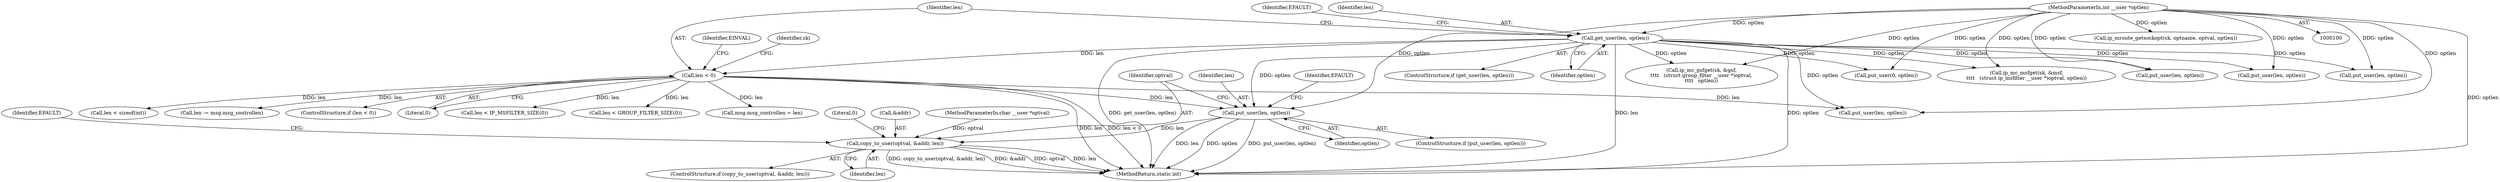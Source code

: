 digraph "0_linux_f6d8bd051c391c1c0458a30b2a7abcd939329259_25@pointer" {
"1000396" [label="(Call,put_user(len, optlen))"];
"1000138" [label="(Call,len < 0)"];
"1000131" [label="(Call,get_user(len, optlen))"];
"1000105" [label="(MethodParameterIn,int __user *optlen)"];
"1000403" [label="(Call,copy_to_user(optval, &addr, len))"];
"1000139" [label="(Identifier,len)"];
"1000637" [label="(Call,len < sizeof(int))"];
"1000597" [label="(Call,len -= msg.msg_controllen)"];
"1000401" [label="(Identifier,EFAULT)"];
"1000681" [label="(Call,put_user(len, optlen))"];
"1000143" [label="(Identifier,EINVAL)"];
"1000137" [label="(ControlStructure,if (len < 0))"];
"1000398" [label="(Identifier,optlen)"];
"1000130" [label="(ControlStructure,if (get_user(len, optlen)))"];
"1000603" [label="(Call,put_user(len, optlen))"];
"1000104" [label="(MethodParameterIn,char __user *optval)"];
"1000140" [label="(Literal,0)"];
"1000485" [label="(Call,ip_mc_gsfget(sk, &gsf,\n\t\t\t\t   (struct group_filter __user *)optval,\n\t\t\t\t   optlen))"];
"1000698" [label="(MethodReturn,static int)"];
"1000189" [label="(Call,put_user(0, optlen))"];
"1000443" [label="(Call,ip_mc_msfget(sk, &msf,\n\t\t\t\t   (struct ip_msfilter __user *)optval, optlen))"];
"1000418" [label="(Call,len < IP_MSFILTER_SIZE(0))"];
"1000136" [label="(Identifier,EFAULT)"];
"1000138" [label="(Call,len < 0)"];
"1000404" [label="(Identifier,optval)"];
"1000460" [label="(Call,len < GROUP_FILTER_SIZE(0))"];
"1000396" [label="(Call,put_user(len, optlen))"];
"1000133" [label="(Identifier,optlen)"];
"1000402" [label="(ControlStructure,if (copy_to_user(optval, &addr, len)))"];
"1000410" [label="(Identifier,EFAULT)"];
"1000131" [label="(Call,get_user(len, optlen))"];
"1000125" [label="(Call,ip_mroute_getsockopt(sk, optname, optval, optlen))"];
"1000397" [label="(Identifier,len)"];
"1000407" [label="(Identifier,len)"];
"1000195" [label="(Call,put_user(len, optlen))"];
"1000132" [label="(Identifier,len)"];
"1000412" [label="(Literal,0)"];
"1000145" [label="(Identifier,sk)"];
"1000105" [label="(MethodParameterIn,int __user *optlen)"];
"1000663" [label="(Call,put_user(len, optlen))"];
"1000395" [label="(ControlStructure,if (put_user(len, optlen)))"];
"1000405" [label="(Call,&addr)"];
"1000403" [label="(Call,copy_to_user(optval, &addr, len))"];
"1000523" [label="(Call,msg.msg_controllen = len)"];
"1000396" -> "1000395"  [label="AST: "];
"1000396" -> "1000398"  [label="CFG: "];
"1000397" -> "1000396"  [label="AST: "];
"1000398" -> "1000396"  [label="AST: "];
"1000401" -> "1000396"  [label="CFG: "];
"1000404" -> "1000396"  [label="CFG: "];
"1000396" -> "1000698"  [label="DDG: put_user(len, optlen)"];
"1000396" -> "1000698"  [label="DDG: len"];
"1000396" -> "1000698"  [label="DDG: optlen"];
"1000138" -> "1000396"  [label="DDG: len"];
"1000131" -> "1000396"  [label="DDG: optlen"];
"1000105" -> "1000396"  [label="DDG: optlen"];
"1000396" -> "1000403"  [label="DDG: len"];
"1000138" -> "1000137"  [label="AST: "];
"1000138" -> "1000140"  [label="CFG: "];
"1000139" -> "1000138"  [label="AST: "];
"1000140" -> "1000138"  [label="AST: "];
"1000143" -> "1000138"  [label="CFG: "];
"1000145" -> "1000138"  [label="CFG: "];
"1000138" -> "1000698"  [label="DDG: len"];
"1000138" -> "1000698"  [label="DDG: len < 0"];
"1000131" -> "1000138"  [label="DDG: len"];
"1000138" -> "1000195"  [label="DDG: len"];
"1000138" -> "1000418"  [label="DDG: len"];
"1000138" -> "1000460"  [label="DDG: len"];
"1000138" -> "1000523"  [label="DDG: len"];
"1000138" -> "1000597"  [label="DDG: len"];
"1000138" -> "1000637"  [label="DDG: len"];
"1000131" -> "1000130"  [label="AST: "];
"1000131" -> "1000133"  [label="CFG: "];
"1000132" -> "1000131"  [label="AST: "];
"1000133" -> "1000131"  [label="AST: "];
"1000136" -> "1000131"  [label="CFG: "];
"1000139" -> "1000131"  [label="CFG: "];
"1000131" -> "1000698"  [label="DDG: len"];
"1000131" -> "1000698"  [label="DDG: optlen"];
"1000131" -> "1000698"  [label="DDG: get_user(len, optlen)"];
"1000105" -> "1000131"  [label="DDG: optlen"];
"1000131" -> "1000189"  [label="DDG: optlen"];
"1000131" -> "1000195"  [label="DDG: optlen"];
"1000131" -> "1000443"  [label="DDG: optlen"];
"1000131" -> "1000485"  [label="DDG: optlen"];
"1000131" -> "1000603"  [label="DDG: optlen"];
"1000131" -> "1000663"  [label="DDG: optlen"];
"1000131" -> "1000681"  [label="DDG: optlen"];
"1000105" -> "1000100"  [label="AST: "];
"1000105" -> "1000698"  [label="DDG: optlen"];
"1000105" -> "1000125"  [label="DDG: optlen"];
"1000105" -> "1000189"  [label="DDG: optlen"];
"1000105" -> "1000195"  [label="DDG: optlen"];
"1000105" -> "1000443"  [label="DDG: optlen"];
"1000105" -> "1000485"  [label="DDG: optlen"];
"1000105" -> "1000603"  [label="DDG: optlen"];
"1000105" -> "1000663"  [label="DDG: optlen"];
"1000105" -> "1000681"  [label="DDG: optlen"];
"1000403" -> "1000402"  [label="AST: "];
"1000403" -> "1000407"  [label="CFG: "];
"1000404" -> "1000403"  [label="AST: "];
"1000405" -> "1000403"  [label="AST: "];
"1000407" -> "1000403"  [label="AST: "];
"1000410" -> "1000403"  [label="CFG: "];
"1000412" -> "1000403"  [label="CFG: "];
"1000403" -> "1000698"  [label="DDG: &addr"];
"1000403" -> "1000698"  [label="DDG: optval"];
"1000403" -> "1000698"  [label="DDG: len"];
"1000403" -> "1000698"  [label="DDG: copy_to_user(optval, &addr, len)"];
"1000104" -> "1000403"  [label="DDG: optval"];
}

